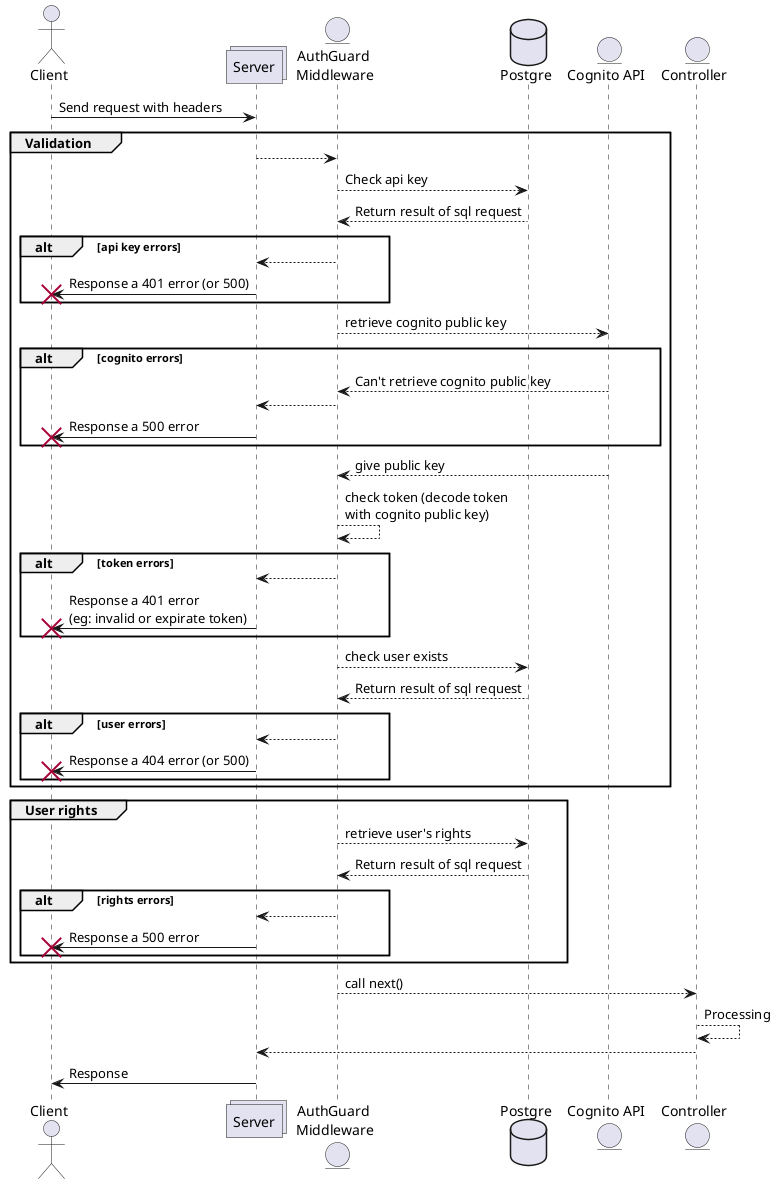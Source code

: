 @startuml
  actor Client as c
  collections Server as s
  entity "AuthGuard \nMiddleware" as m
  
  database "Postgre" as pg
  entity "Cognito API" as auth
  entity "Controller" as co

  c -> s: Send request with headers
  
  group Validation

    s --> m

    m --> pg: Check api key
    pg --> m: Return result of sql request
    
    alt api key errors
      m --> s
      s -> c !! : Response a 401 error (or 500)
    end

    m --> auth: retrieve cognito public key
    alt cognito errors
      auth --> m: Can't retrieve cognito public key
      m --> s
      s -> c !! : Response a 500 error
    end
    auth --> m:  give public key
    m --> m: check token (decode token \nwith cognito public key)
    alt token errors
      m --> s
      s -> c !! : Response a 401 error \n(eg: invalid or expirate token)
    end

    m --> pg: check user exists
    pg --> m: Return result of sql request
    alt user errors
      m --> s
      s -> c !! : Response a 404 error (or 500)
    end
  end

  group User rights
    m --> pg: retrieve user's rights
    pg --> m: Return result of sql request

    alt rights errors
      m --> s
      s -> c !! : Response a 500 error
    end
  end

  m --> co: call next()

  co --> co: Processing
  co --> s
  s -> c: Response


@enduml